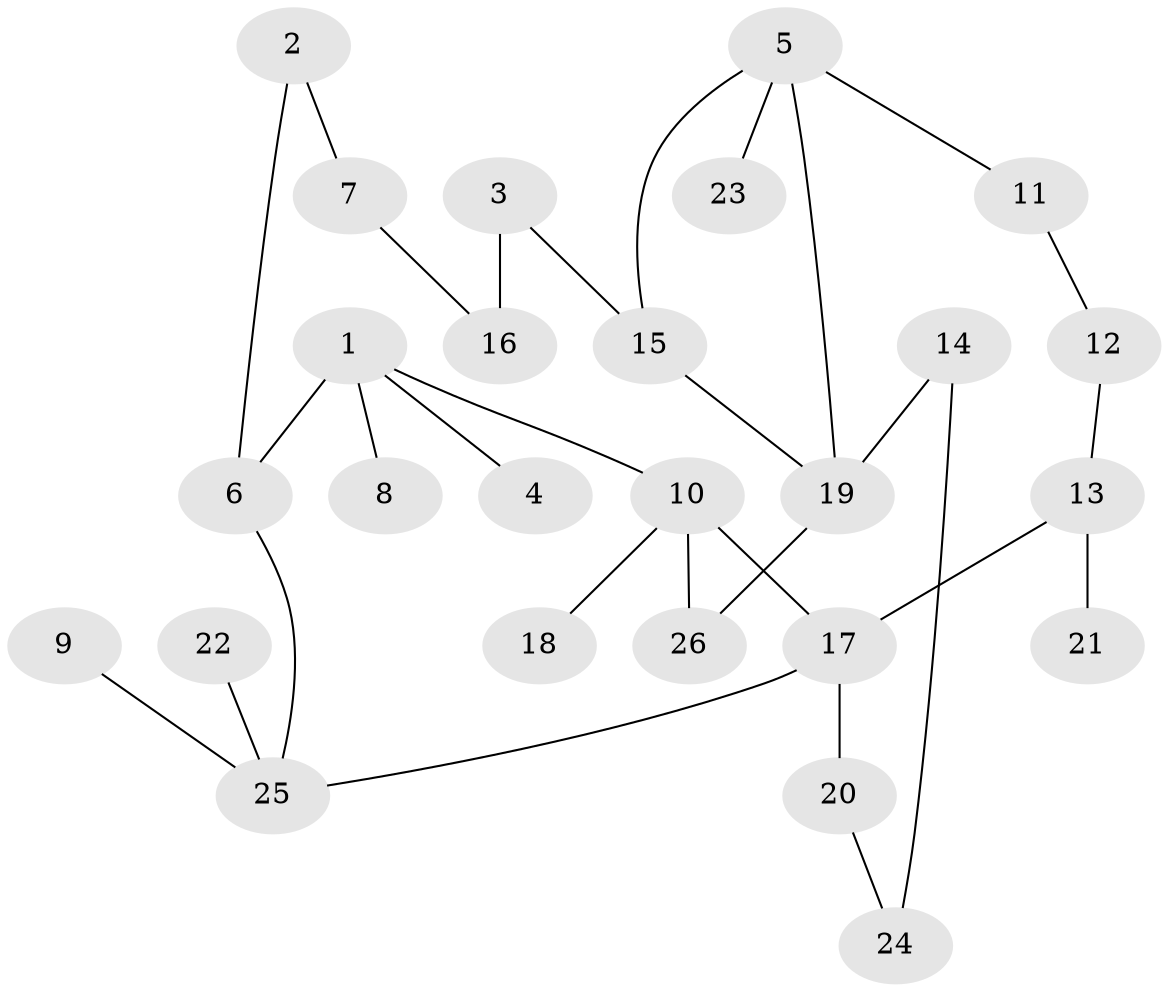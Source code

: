 // original degree distribution, {5: 0.0784313725490196, 4: 0.0784313725490196, 3: 0.0784313725490196, 6: 0.0196078431372549, 2: 0.35294117647058826, 1: 0.39215686274509803}
// Generated by graph-tools (version 1.1) at 2025/01/03/09/25 03:01:03]
// undirected, 26 vertices, 30 edges
graph export_dot {
graph [start="1"]
  node [color=gray90,style=filled];
  1;
  2;
  3;
  4;
  5;
  6;
  7;
  8;
  9;
  10;
  11;
  12;
  13;
  14;
  15;
  16;
  17;
  18;
  19;
  20;
  21;
  22;
  23;
  24;
  25;
  26;
  1 -- 4 [weight=1.0];
  1 -- 6 [weight=1.0];
  1 -- 8 [weight=1.0];
  1 -- 10 [weight=1.0];
  2 -- 6 [weight=1.0];
  2 -- 7 [weight=1.0];
  3 -- 15 [weight=1.0];
  3 -- 16 [weight=1.0];
  5 -- 11 [weight=1.0];
  5 -- 15 [weight=1.0];
  5 -- 19 [weight=1.0];
  5 -- 23 [weight=1.0];
  6 -- 25 [weight=1.0];
  7 -- 16 [weight=1.0];
  9 -- 25 [weight=1.0];
  10 -- 17 [weight=1.0];
  10 -- 18 [weight=1.0];
  10 -- 26 [weight=1.0];
  11 -- 12 [weight=1.0];
  12 -- 13 [weight=1.0];
  13 -- 17 [weight=1.0];
  13 -- 21 [weight=1.0];
  14 -- 19 [weight=1.0];
  14 -- 24 [weight=1.0];
  15 -- 19 [weight=1.0];
  17 -- 20 [weight=1.0];
  17 -- 25 [weight=1.0];
  19 -- 26 [weight=1.0];
  20 -- 24 [weight=1.0];
  22 -- 25 [weight=1.0];
}
